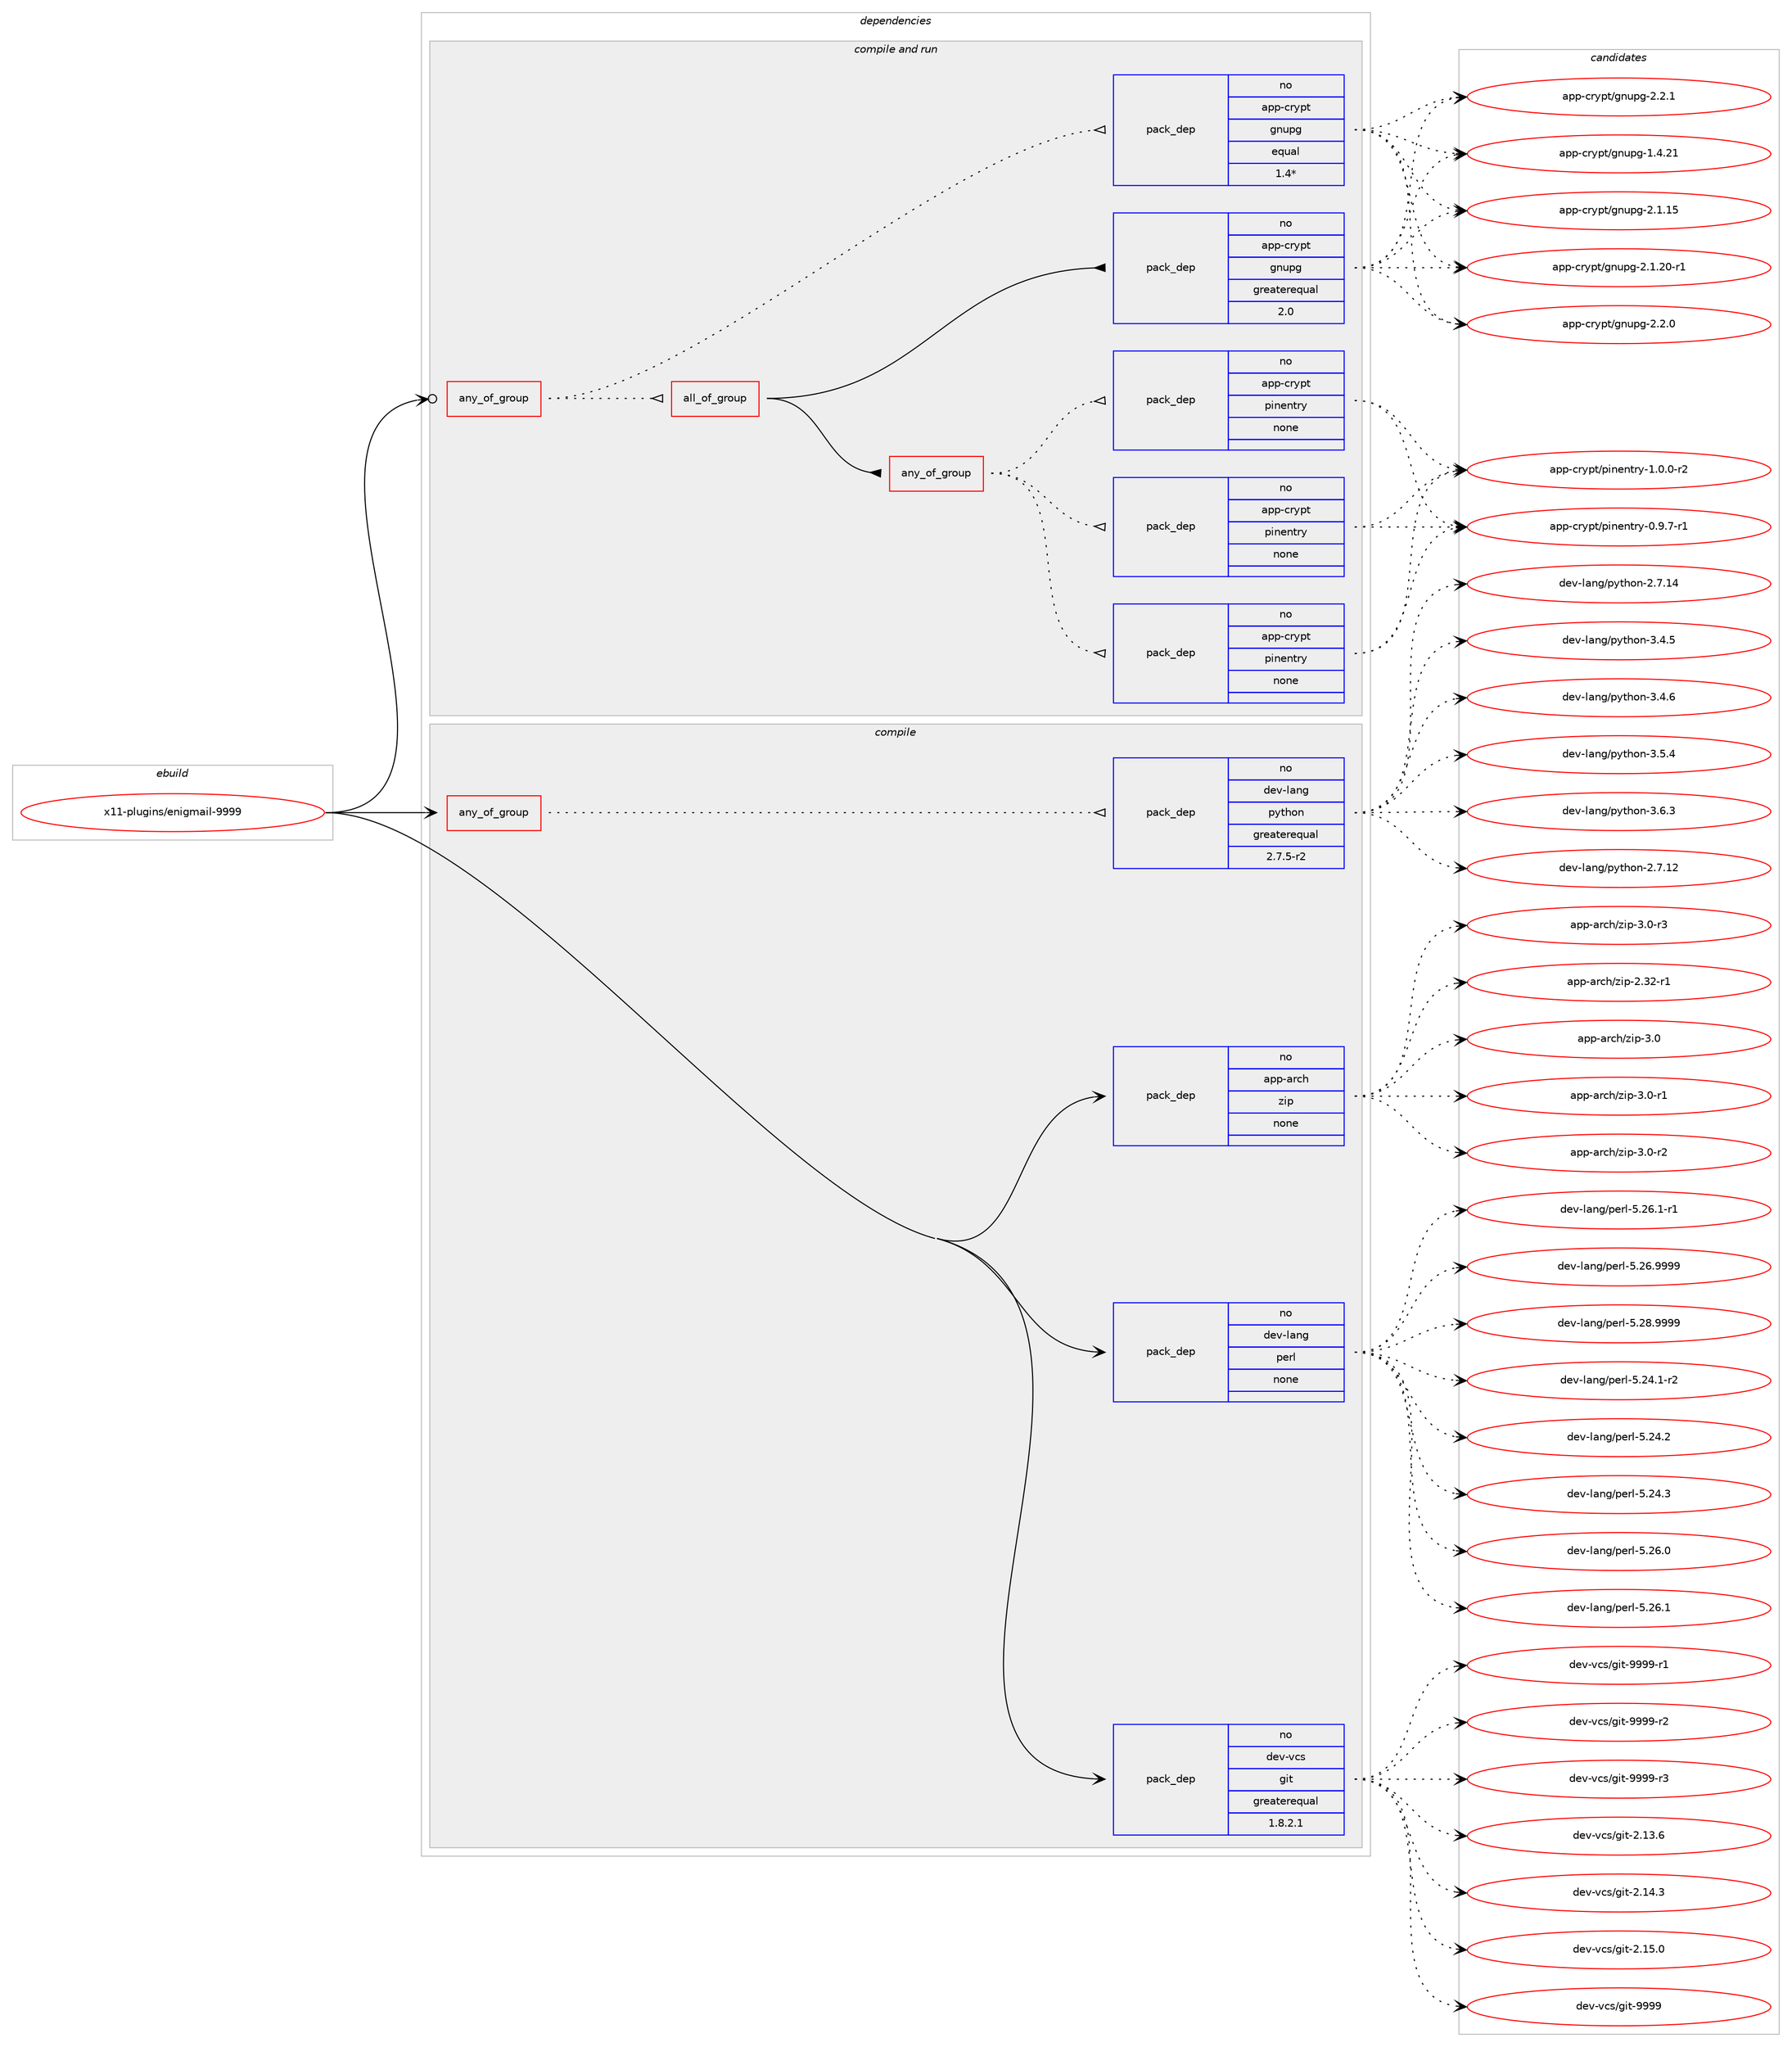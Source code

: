 digraph prolog {

# *************
# Graph options
# *************

newrank=true;
concentrate=true;
compound=true;
graph [rankdir=LR,fontname=Helvetica,fontsize=10,ranksep=1.5];#, ranksep=2.5, nodesep=0.2];
edge  [arrowhead=vee];
node  [fontname=Helvetica,fontsize=10];

# **********
# The ebuild
# **********

subgraph cluster_leftcol {
color=gray;
rank=same;
label=<<i>ebuild</i>>;
id [label="x11-plugins/enigmail-9999", color=red, width=4, href="../x11-plugins/enigmail-9999.svg"];
}

# ****************
# The dependencies
# ****************

subgraph cluster_midcol {
color=gray;
label=<<i>dependencies</i>>;
subgraph cluster_compile {
fillcolor="#eeeeee";
style=filled;
label=<<i>compile</i>>;
subgraph any9566 {
dependency526238 [label=<<TABLE BORDER="0" CELLBORDER="1" CELLSPACING="0" CELLPADDING="4"><TR><TD CELLPADDING="10">any_of_group</TD></TR></TABLE>>, shape=none, color=red];subgraph pack392801 {
dependency526239 [label=<<TABLE BORDER="0" CELLBORDER="1" CELLSPACING="0" CELLPADDING="4" WIDTH="220"><TR><TD ROWSPAN="6" CELLPADDING="30">pack_dep</TD></TR><TR><TD WIDTH="110">no</TD></TR><TR><TD>dev-lang</TD></TR><TR><TD>python</TD></TR><TR><TD>greaterequal</TD></TR><TR><TD>2.7.5-r2</TD></TR></TABLE>>, shape=none, color=blue];
}
dependency526238:e -> dependency526239:w [weight=20,style="dotted",arrowhead="oinv"];
}
id:e -> dependency526238:w [weight=20,style="solid",arrowhead="vee"];
subgraph pack392802 {
dependency526240 [label=<<TABLE BORDER="0" CELLBORDER="1" CELLSPACING="0" CELLPADDING="4" WIDTH="220"><TR><TD ROWSPAN="6" CELLPADDING="30">pack_dep</TD></TR><TR><TD WIDTH="110">no</TD></TR><TR><TD>app-arch</TD></TR><TR><TD>zip</TD></TR><TR><TD>none</TD></TR><TR><TD></TD></TR></TABLE>>, shape=none, color=blue];
}
id:e -> dependency526240:w [weight=20,style="solid",arrowhead="vee"];
subgraph pack392803 {
dependency526241 [label=<<TABLE BORDER="0" CELLBORDER="1" CELLSPACING="0" CELLPADDING="4" WIDTH="220"><TR><TD ROWSPAN="6" CELLPADDING="30">pack_dep</TD></TR><TR><TD WIDTH="110">no</TD></TR><TR><TD>dev-lang</TD></TR><TR><TD>perl</TD></TR><TR><TD>none</TD></TR><TR><TD></TD></TR></TABLE>>, shape=none, color=blue];
}
id:e -> dependency526241:w [weight=20,style="solid",arrowhead="vee"];
subgraph pack392804 {
dependency526242 [label=<<TABLE BORDER="0" CELLBORDER="1" CELLSPACING="0" CELLPADDING="4" WIDTH="220"><TR><TD ROWSPAN="6" CELLPADDING="30">pack_dep</TD></TR><TR><TD WIDTH="110">no</TD></TR><TR><TD>dev-vcs</TD></TR><TR><TD>git</TD></TR><TR><TD>greaterequal</TD></TR><TR><TD>1.8.2.1</TD></TR></TABLE>>, shape=none, color=blue];
}
id:e -> dependency526242:w [weight=20,style="solid",arrowhead="vee"];
}
subgraph cluster_compileandrun {
fillcolor="#eeeeee";
style=filled;
label=<<i>compile and run</i>>;
subgraph any9567 {
dependency526243 [label=<<TABLE BORDER="0" CELLBORDER="1" CELLSPACING="0" CELLPADDING="4"><TR><TD CELLPADDING="10">any_of_group</TD></TR></TABLE>>, shape=none, color=red];subgraph all350 {
dependency526244 [label=<<TABLE BORDER="0" CELLBORDER="1" CELLSPACING="0" CELLPADDING="4"><TR><TD CELLPADDING="10">all_of_group</TD></TR></TABLE>>, shape=none, color=red];subgraph pack392805 {
dependency526245 [label=<<TABLE BORDER="0" CELLBORDER="1" CELLSPACING="0" CELLPADDING="4" WIDTH="220"><TR><TD ROWSPAN="6" CELLPADDING="30">pack_dep</TD></TR><TR><TD WIDTH="110">no</TD></TR><TR><TD>app-crypt</TD></TR><TR><TD>gnupg</TD></TR><TR><TD>greaterequal</TD></TR><TR><TD>2.0</TD></TR></TABLE>>, shape=none, color=blue];
}
dependency526244:e -> dependency526245:w [weight=20,style="solid",arrowhead="inv"];
subgraph any9568 {
dependency526246 [label=<<TABLE BORDER="0" CELLBORDER="1" CELLSPACING="0" CELLPADDING="4"><TR><TD CELLPADDING="10">any_of_group</TD></TR></TABLE>>, shape=none, color=red];subgraph pack392806 {
dependency526247 [label=<<TABLE BORDER="0" CELLBORDER="1" CELLSPACING="0" CELLPADDING="4" WIDTH="220"><TR><TD ROWSPAN="6" CELLPADDING="30">pack_dep</TD></TR><TR><TD WIDTH="110">no</TD></TR><TR><TD>app-crypt</TD></TR><TR><TD>pinentry</TD></TR><TR><TD>none</TD></TR><TR><TD></TD></TR></TABLE>>, shape=none, color=blue];
}
dependency526246:e -> dependency526247:w [weight=20,style="dotted",arrowhead="oinv"];
subgraph pack392807 {
dependency526248 [label=<<TABLE BORDER="0" CELLBORDER="1" CELLSPACING="0" CELLPADDING="4" WIDTH="220"><TR><TD ROWSPAN="6" CELLPADDING="30">pack_dep</TD></TR><TR><TD WIDTH="110">no</TD></TR><TR><TD>app-crypt</TD></TR><TR><TD>pinentry</TD></TR><TR><TD>none</TD></TR><TR><TD></TD></TR></TABLE>>, shape=none, color=blue];
}
dependency526246:e -> dependency526248:w [weight=20,style="dotted",arrowhead="oinv"];
subgraph pack392808 {
dependency526249 [label=<<TABLE BORDER="0" CELLBORDER="1" CELLSPACING="0" CELLPADDING="4" WIDTH="220"><TR><TD ROWSPAN="6" CELLPADDING="30">pack_dep</TD></TR><TR><TD WIDTH="110">no</TD></TR><TR><TD>app-crypt</TD></TR><TR><TD>pinentry</TD></TR><TR><TD>none</TD></TR><TR><TD></TD></TR></TABLE>>, shape=none, color=blue];
}
dependency526246:e -> dependency526249:w [weight=20,style="dotted",arrowhead="oinv"];
}
dependency526244:e -> dependency526246:w [weight=20,style="solid",arrowhead="inv"];
}
dependency526243:e -> dependency526244:w [weight=20,style="dotted",arrowhead="oinv"];
subgraph pack392809 {
dependency526250 [label=<<TABLE BORDER="0" CELLBORDER="1" CELLSPACING="0" CELLPADDING="4" WIDTH="220"><TR><TD ROWSPAN="6" CELLPADDING="30">pack_dep</TD></TR><TR><TD WIDTH="110">no</TD></TR><TR><TD>app-crypt</TD></TR><TR><TD>gnupg</TD></TR><TR><TD>equal</TD></TR><TR><TD>1.4*</TD></TR></TABLE>>, shape=none, color=blue];
}
dependency526243:e -> dependency526250:w [weight=20,style="dotted",arrowhead="oinv"];
}
id:e -> dependency526243:w [weight=20,style="solid",arrowhead="odotvee"];
}
subgraph cluster_run {
fillcolor="#eeeeee";
style=filled;
label=<<i>run</i>>;
}
}

# **************
# The candidates
# **************

subgraph cluster_choices {
rank=same;
color=gray;
label=<<i>candidates</i>>;

subgraph choice392801 {
color=black;
nodesep=1;
choice10010111845108971101034711212111610411111045504655464950 [label="dev-lang/python-2.7.12", color=red, width=4,href="../dev-lang/python-2.7.12.svg"];
choice10010111845108971101034711212111610411111045504655464952 [label="dev-lang/python-2.7.14", color=red, width=4,href="../dev-lang/python-2.7.14.svg"];
choice100101118451089711010347112121116104111110455146524653 [label="dev-lang/python-3.4.5", color=red, width=4,href="../dev-lang/python-3.4.5.svg"];
choice100101118451089711010347112121116104111110455146524654 [label="dev-lang/python-3.4.6", color=red, width=4,href="../dev-lang/python-3.4.6.svg"];
choice100101118451089711010347112121116104111110455146534652 [label="dev-lang/python-3.5.4", color=red, width=4,href="../dev-lang/python-3.5.4.svg"];
choice100101118451089711010347112121116104111110455146544651 [label="dev-lang/python-3.6.3", color=red, width=4,href="../dev-lang/python-3.6.3.svg"];
dependency526239:e -> choice10010111845108971101034711212111610411111045504655464950:w [style=dotted,weight="100"];
dependency526239:e -> choice10010111845108971101034711212111610411111045504655464952:w [style=dotted,weight="100"];
dependency526239:e -> choice100101118451089711010347112121116104111110455146524653:w [style=dotted,weight="100"];
dependency526239:e -> choice100101118451089711010347112121116104111110455146524654:w [style=dotted,weight="100"];
dependency526239:e -> choice100101118451089711010347112121116104111110455146534652:w [style=dotted,weight="100"];
dependency526239:e -> choice100101118451089711010347112121116104111110455146544651:w [style=dotted,weight="100"];
}
subgraph choice392802 {
color=black;
nodesep=1;
choice971121124597114991044712210511245504651504511449 [label="app-arch/zip-2.32-r1", color=red, width=4,href="../app-arch/zip-2.32-r1.svg"];
choice971121124597114991044712210511245514648 [label="app-arch/zip-3.0", color=red, width=4,href="../app-arch/zip-3.0.svg"];
choice9711211245971149910447122105112455146484511449 [label="app-arch/zip-3.0-r1", color=red, width=4,href="../app-arch/zip-3.0-r1.svg"];
choice9711211245971149910447122105112455146484511450 [label="app-arch/zip-3.0-r2", color=red, width=4,href="../app-arch/zip-3.0-r2.svg"];
choice9711211245971149910447122105112455146484511451 [label="app-arch/zip-3.0-r3", color=red, width=4,href="../app-arch/zip-3.0-r3.svg"];
dependency526240:e -> choice971121124597114991044712210511245504651504511449:w [style=dotted,weight="100"];
dependency526240:e -> choice971121124597114991044712210511245514648:w [style=dotted,weight="100"];
dependency526240:e -> choice9711211245971149910447122105112455146484511449:w [style=dotted,weight="100"];
dependency526240:e -> choice9711211245971149910447122105112455146484511450:w [style=dotted,weight="100"];
dependency526240:e -> choice9711211245971149910447122105112455146484511451:w [style=dotted,weight="100"];
}
subgraph choice392803 {
color=black;
nodesep=1;
choice100101118451089711010347112101114108455346505246494511450 [label="dev-lang/perl-5.24.1-r2", color=red, width=4,href="../dev-lang/perl-5.24.1-r2.svg"];
choice10010111845108971101034711210111410845534650524650 [label="dev-lang/perl-5.24.2", color=red, width=4,href="../dev-lang/perl-5.24.2.svg"];
choice10010111845108971101034711210111410845534650524651 [label="dev-lang/perl-5.24.3", color=red, width=4,href="../dev-lang/perl-5.24.3.svg"];
choice10010111845108971101034711210111410845534650544648 [label="dev-lang/perl-5.26.0", color=red, width=4,href="../dev-lang/perl-5.26.0.svg"];
choice10010111845108971101034711210111410845534650544649 [label="dev-lang/perl-5.26.1", color=red, width=4,href="../dev-lang/perl-5.26.1.svg"];
choice100101118451089711010347112101114108455346505446494511449 [label="dev-lang/perl-5.26.1-r1", color=red, width=4,href="../dev-lang/perl-5.26.1-r1.svg"];
choice10010111845108971101034711210111410845534650544657575757 [label="dev-lang/perl-5.26.9999", color=red, width=4,href="../dev-lang/perl-5.26.9999.svg"];
choice10010111845108971101034711210111410845534650564657575757 [label="dev-lang/perl-5.28.9999", color=red, width=4,href="../dev-lang/perl-5.28.9999.svg"];
dependency526241:e -> choice100101118451089711010347112101114108455346505246494511450:w [style=dotted,weight="100"];
dependency526241:e -> choice10010111845108971101034711210111410845534650524650:w [style=dotted,weight="100"];
dependency526241:e -> choice10010111845108971101034711210111410845534650524651:w [style=dotted,weight="100"];
dependency526241:e -> choice10010111845108971101034711210111410845534650544648:w [style=dotted,weight="100"];
dependency526241:e -> choice10010111845108971101034711210111410845534650544649:w [style=dotted,weight="100"];
dependency526241:e -> choice100101118451089711010347112101114108455346505446494511449:w [style=dotted,weight="100"];
dependency526241:e -> choice10010111845108971101034711210111410845534650544657575757:w [style=dotted,weight="100"];
dependency526241:e -> choice10010111845108971101034711210111410845534650564657575757:w [style=dotted,weight="100"];
}
subgraph choice392804 {
color=black;
nodesep=1;
choice10010111845118991154710310511645504649514654 [label="dev-vcs/git-2.13.6", color=red, width=4,href="../dev-vcs/git-2.13.6.svg"];
choice10010111845118991154710310511645504649524651 [label="dev-vcs/git-2.14.3", color=red, width=4,href="../dev-vcs/git-2.14.3.svg"];
choice10010111845118991154710310511645504649534648 [label="dev-vcs/git-2.15.0", color=red, width=4,href="../dev-vcs/git-2.15.0.svg"];
choice1001011184511899115471031051164557575757 [label="dev-vcs/git-9999", color=red, width=4,href="../dev-vcs/git-9999.svg"];
choice10010111845118991154710310511645575757574511449 [label="dev-vcs/git-9999-r1", color=red, width=4,href="../dev-vcs/git-9999-r1.svg"];
choice10010111845118991154710310511645575757574511450 [label="dev-vcs/git-9999-r2", color=red, width=4,href="../dev-vcs/git-9999-r2.svg"];
choice10010111845118991154710310511645575757574511451 [label="dev-vcs/git-9999-r3", color=red, width=4,href="../dev-vcs/git-9999-r3.svg"];
dependency526242:e -> choice10010111845118991154710310511645504649514654:w [style=dotted,weight="100"];
dependency526242:e -> choice10010111845118991154710310511645504649524651:w [style=dotted,weight="100"];
dependency526242:e -> choice10010111845118991154710310511645504649534648:w [style=dotted,weight="100"];
dependency526242:e -> choice1001011184511899115471031051164557575757:w [style=dotted,weight="100"];
dependency526242:e -> choice10010111845118991154710310511645575757574511449:w [style=dotted,weight="100"];
dependency526242:e -> choice10010111845118991154710310511645575757574511450:w [style=dotted,weight="100"];
dependency526242:e -> choice10010111845118991154710310511645575757574511451:w [style=dotted,weight="100"];
}
subgraph choice392805 {
color=black;
nodesep=1;
choice9711211245991141211121164710311011711210345494652465049 [label="app-crypt/gnupg-1.4.21", color=red, width=4,href="../app-crypt/gnupg-1.4.21.svg"];
choice9711211245991141211121164710311011711210345504649464953 [label="app-crypt/gnupg-2.1.15", color=red, width=4,href="../app-crypt/gnupg-2.1.15.svg"];
choice97112112459911412111211647103110117112103455046494650484511449 [label="app-crypt/gnupg-2.1.20-r1", color=red, width=4,href="../app-crypt/gnupg-2.1.20-r1.svg"];
choice97112112459911412111211647103110117112103455046504648 [label="app-crypt/gnupg-2.2.0", color=red, width=4,href="../app-crypt/gnupg-2.2.0.svg"];
choice97112112459911412111211647103110117112103455046504649 [label="app-crypt/gnupg-2.2.1", color=red, width=4,href="../app-crypt/gnupg-2.2.1.svg"];
dependency526245:e -> choice9711211245991141211121164710311011711210345494652465049:w [style=dotted,weight="100"];
dependency526245:e -> choice9711211245991141211121164710311011711210345504649464953:w [style=dotted,weight="100"];
dependency526245:e -> choice97112112459911412111211647103110117112103455046494650484511449:w [style=dotted,weight="100"];
dependency526245:e -> choice97112112459911412111211647103110117112103455046504648:w [style=dotted,weight="100"];
dependency526245:e -> choice97112112459911412111211647103110117112103455046504649:w [style=dotted,weight="100"];
}
subgraph choice392806 {
color=black;
nodesep=1;
choice971121124599114121112116471121051101011101161141214548465746554511449 [label="app-crypt/pinentry-0.9.7-r1", color=red, width=4,href="../app-crypt/pinentry-0.9.7-r1.svg"];
choice971121124599114121112116471121051101011101161141214549464846484511450 [label="app-crypt/pinentry-1.0.0-r2", color=red, width=4,href="../app-crypt/pinentry-1.0.0-r2.svg"];
dependency526247:e -> choice971121124599114121112116471121051101011101161141214548465746554511449:w [style=dotted,weight="100"];
dependency526247:e -> choice971121124599114121112116471121051101011101161141214549464846484511450:w [style=dotted,weight="100"];
}
subgraph choice392807 {
color=black;
nodesep=1;
choice971121124599114121112116471121051101011101161141214548465746554511449 [label="app-crypt/pinentry-0.9.7-r1", color=red, width=4,href="../app-crypt/pinentry-0.9.7-r1.svg"];
choice971121124599114121112116471121051101011101161141214549464846484511450 [label="app-crypt/pinentry-1.0.0-r2", color=red, width=4,href="../app-crypt/pinentry-1.0.0-r2.svg"];
dependency526248:e -> choice971121124599114121112116471121051101011101161141214548465746554511449:w [style=dotted,weight="100"];
dependency526248:e -> choice971121124599114121112116471121051101011101161141214549464846484511450:w [style=dotted,weight="100"];
}
subgraph choice392808 {
color=black;
nodesep=1;
choice971121124599114121112116471121051101011101161141214548465746554511449 [label="app-crypt/pinentry-0.9.7-r1", color=red, width=4,href="../app-crypt/pinentry-0.9.7-r1.svg"];
choice971121124599114121112116471121051101011101161141214549464846484511450 [label="app-crypt/pinentry-1.0.0-r2", color=red, width=4,href="../app-crypt/pinentry-1.0.0-r2.svg"];
dependency526249:e -> choice971121124599114121112116471121051101011101161141214548465746554511449:w [style=dotted,weight="100"];
dependency526249:e -> choice971121124599114121112116471121051101011101161141214549464846484511450:w [style=dotted,weight="100"];
}
subgraph choice392809 {
color=black;
nodesep=1;
choice9711211245991141211121164710311011711210345494652465049 [label="app-crypt/gnupg-1.4.21", color=red, width=4,href="../app-crypt/gnupg-1.4.21.svg"];
choice9711211245991141211121164710311011711210345504649464953 [label="app-crypt/gnupg-2.1.15", color=red, width=4,href="../app-crypt/gnupg-2.1.15.svg"];
choice97112112459911412111211647103110117112103455046494650484511449 [label="app-crypt/gnupg-2.1.20-r1", color=red, width=4,href="../app-crypt/gnupg-2.1.20-r1.svg"];
choice97112112459911412111211647103110117112103455046504648 [label="app-crypt/gnupg-2.2.0", color=red, width=4,href="../app-crypt/gnupg-2.2.0.svg"];
choice97112112459911412111211647103110117112103455046504649 [label="app-crypt/gnupg-2.2.1", color=red, width=4,href="../app-crypt/gnupg-2.2.1.svg"];
dependency526250:e -> choice9711211245991141211121164710311011711210345494652465049:w [style=dotted,weight="100"];
dependency526250:e -> choice9711211245991141211121164710311011711210345504649464953:w [style=dotted,weight="100"];
dependency526250:e -> choice97112112459911412111211647103110117112103455046494650484511449:w [style=dotted,weight="100"];
dependency526250:e -> choice97112112459911412111211647103110117112103455046504648:w [style=dotted,weight="100"];
dependency526250:e -> choice97112112459911412111211647103110117112103455046504649:w [style=dotted,weight="100"];
}
}

}
